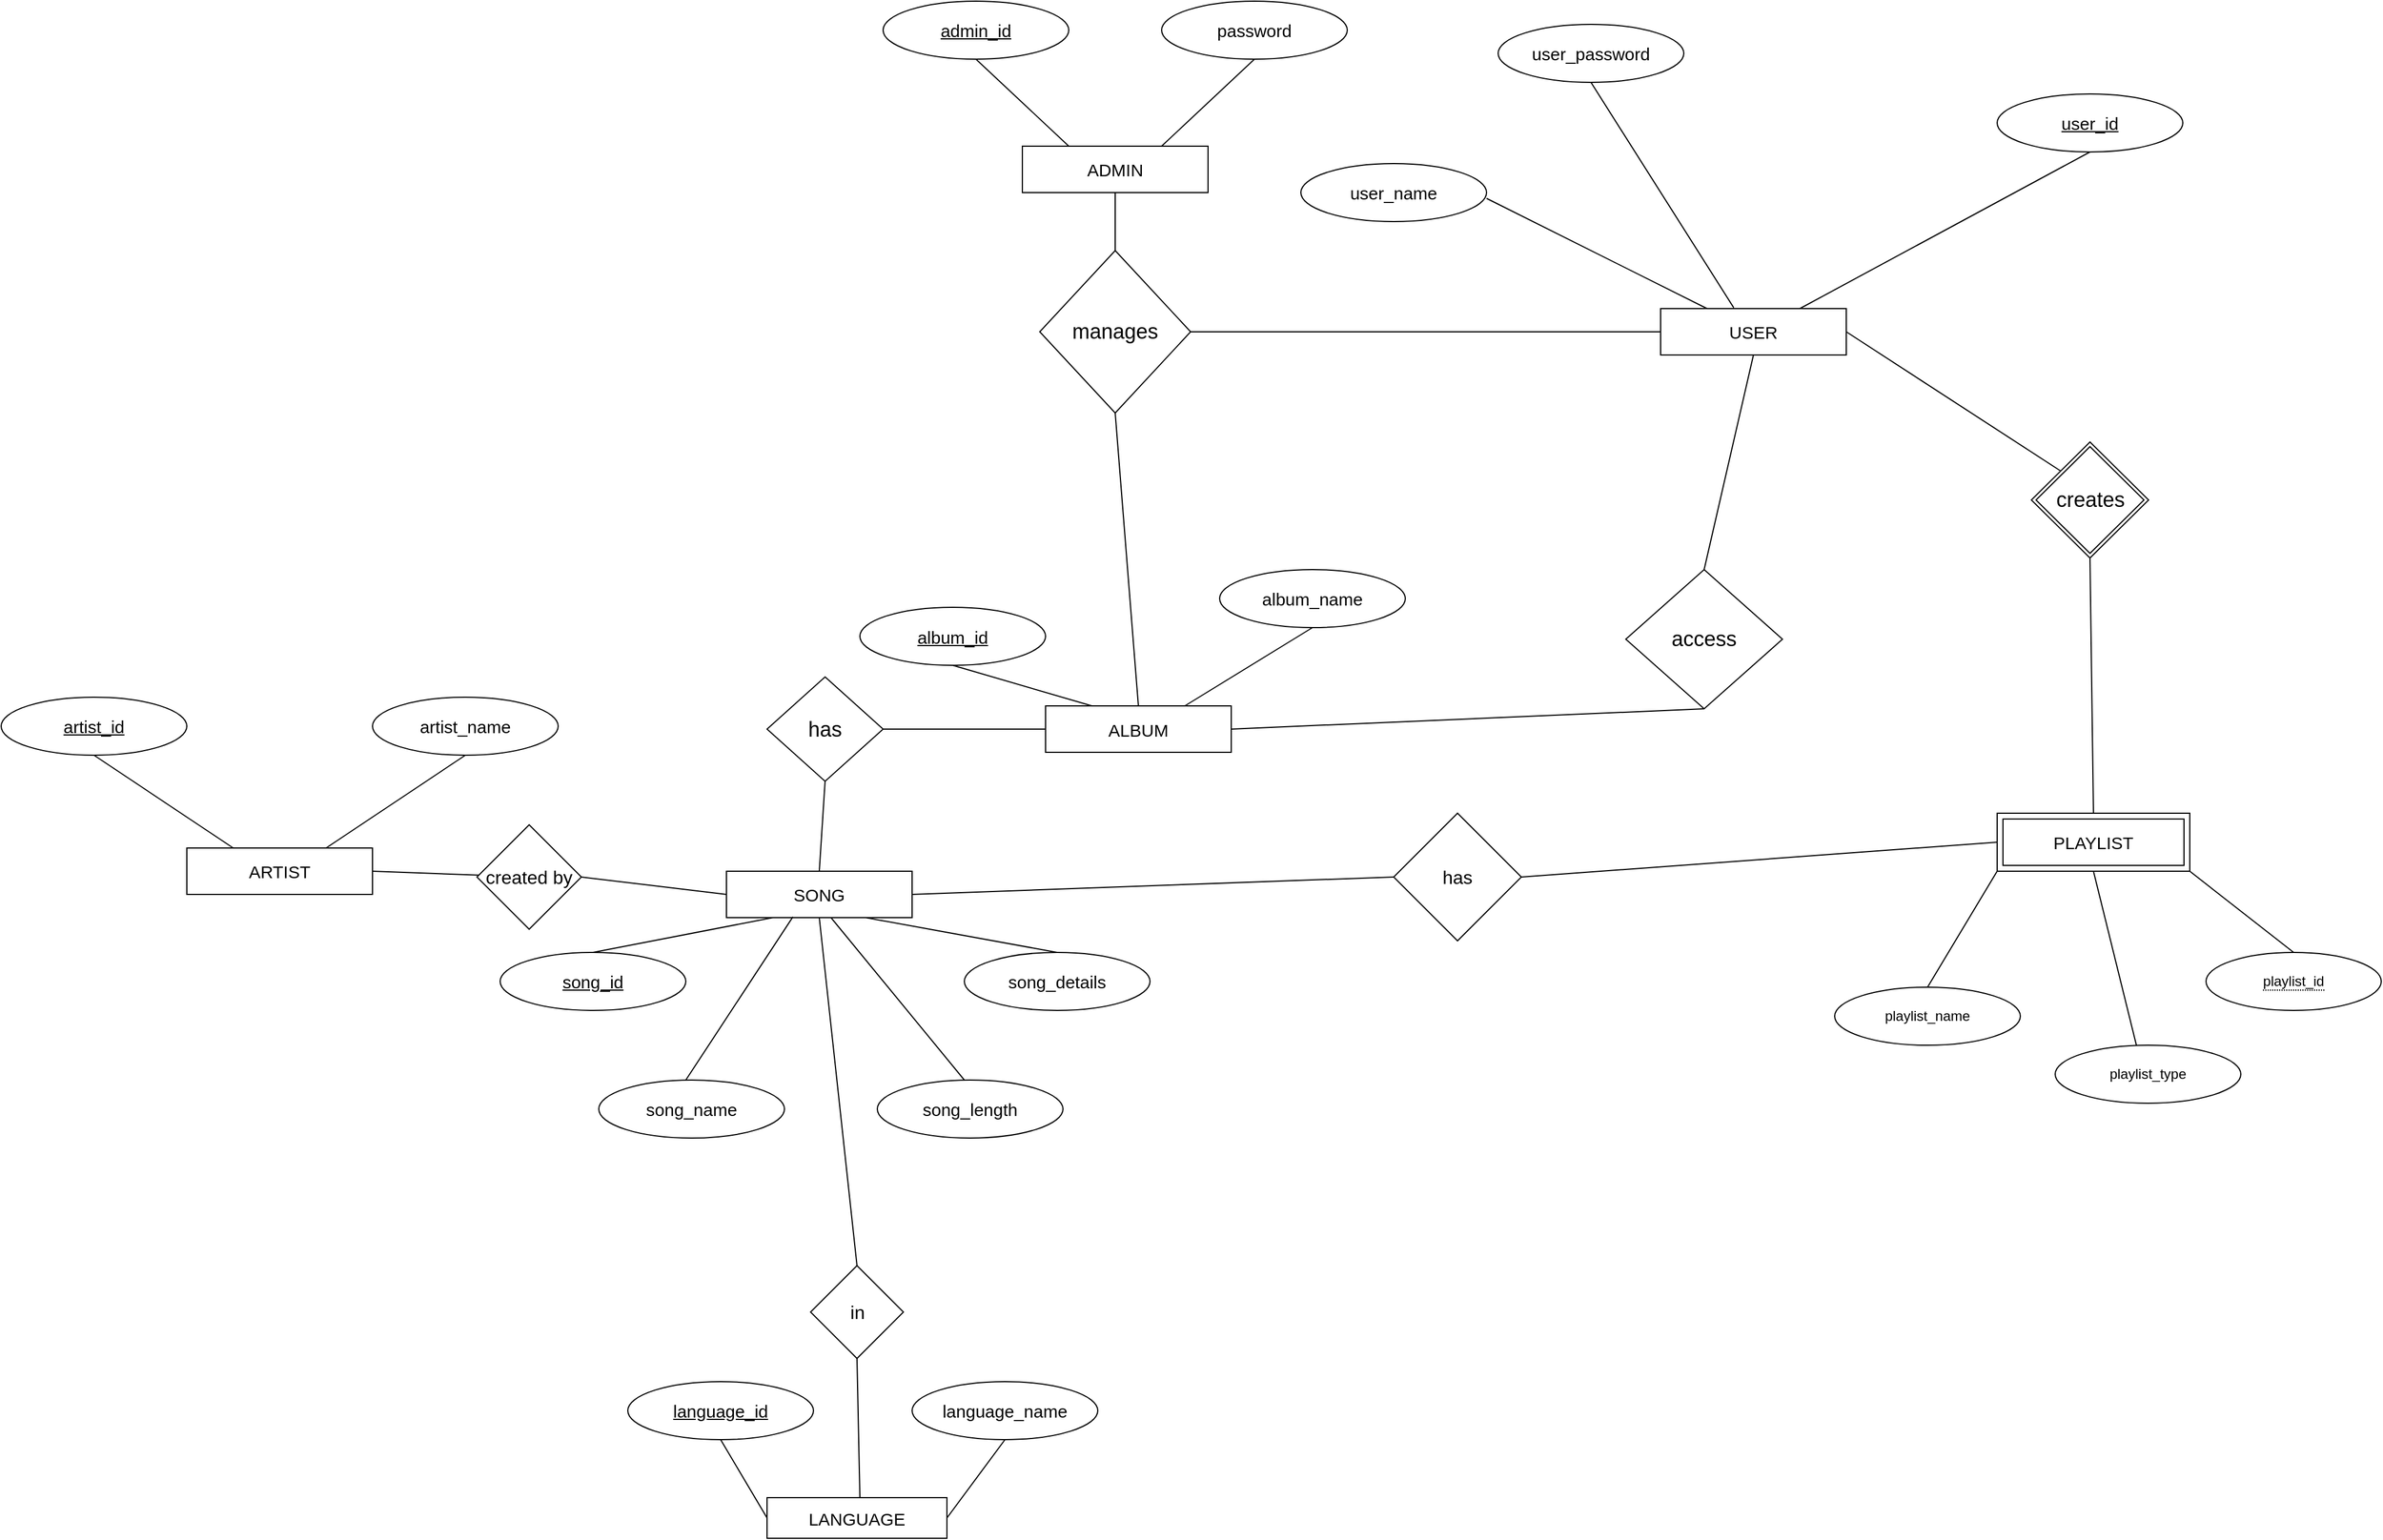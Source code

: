 <mxfile version="13.6.6" type="device"><diagram id="R2lEEEUBdFMjLlhIrx00" name="Page-1"><mxGraphModel dx="716" dy="-472" grid="1" gridSize="10" guides="1" tooltips="1" connect="1" arrows="1" fold="1" page="1" pageScale="1" pageWidth="1100" pageHeight="850" background="#FFFFFF" math="0" shadow="0" extFonts="Permanent Marker^https://fonts.googleapis.com/css?family=Permanent+Marker"><root><mxCell id="0"/><mxCell id="1" parent="0"/><mxCell id="kg1xSk9o4pVgwJsq4DUL-1" value="&lt;font style=&quot;font-size: 15px&quot;&gt;ADMIN&lt;/font&gt;" style="rounded=0;whiteSpace=wrap;html=1;" parent="1" vertex="1"><mxGeometry x="1370" y="1645" width="160" height="40" as="geometry"/></mxCell><mxCell id="kg1xSk9o4pVgwJsq4DUL-2" value="&lt;font style=&quot;font-size: 15px&quot;&gt;&lt;u&gt;admin_id&lt;/u&gt;&lt;/font&gt;" style="ellipse;whiteSpace=wrap;html=1;" parent="1" vertex="1"><mxGeometry x="1250" y="1520" width="160" height="50" as="geometry"/></mxCell><mxCell id="kg1xSk9o4pVgwJsq4DUL-3" value="&lt;font style=&quot;font-size: 15px&quot;&gt;password&lt;/font&gt;" style="ellipse;whiteSpace=wrap;html=1;" parent="1" vertex="1"><mxGeometry x="1490" y="1520" width="160" height="50" as="geometry"/></mxCell><mxCell id="kg1xSk9o4pVgwJsq4DUL-4" value="&lt;font style=&quot;font-size: 15px&quot;&gt;USER&lt;/font&gt;" style="rounded=0;whiteSpace=wrap;html=1;" parent="1" vertex="1"><mxGeometry x="1920" y="1785" width="160" height="40" as="geometry"/></mxCell><mxCell id="kg1xSk9o4pVgwJsq4DUL-5" value="&lt;font style=&quot;font-size: 15px&quot;&gt;user_name&lt;/font&gt;" style="ellipse;whiteSpace=wrap;html=1;" parent="1" vertex="1"><mxGeometry x="1610" y="1660" width="160" height="50" as="geometry"/></mxCell><mxCell id="kg1xSk9o4pVgwJsq4DUL-6" value="&lt;font style=&quot;font-size: 15px&quot;&gt;&lt;u&gt;user_id&lt;/u&gt;&lt;/font&gt;" style="ellipse;whiteSpace=wrap;html=1;" parent="1" vertex="1"><mxGeometry x="2210" y="1600" width="160" height="50" as="geometry"/></mxCell><mxCell id="kg1xSk9o4pVgwJsq4DUL-7" value="&lt;font style=&quot;font-size: 15px&quot;&gt;ALBUM&lt;/font&gt;" style="rounded=0;whiteSpace=wrap;html=1;" parent="1" vertex="1"><mxGeometry x="1390" y="2127.5" width="160" height="40" as="geometry"/></mxCell><mxCell id="kg1xSk9o4pVgwJsq4DUL-8" value="&lt;font style=&quot;font-size: 15px&quot;&gt;&lt;u&gt;album_id&lt;/u&gt;&lt;/font&gt;" style="ellipse;whiteSpace=wrap;html=1;" parent="1" vertex="1"><mxGeometry x="1230" y="2042.5" width="160" height="50" as="geometry"/></mxCell><mxCell id="kg1xSk9o4pVgwJsq4DUL-9" value="&lt;font style=&quot;font-size: 15px&quot;&gt;album_name&lt;/font&gt;" style="ellipse;whiteSpace=wrap;html=1;" parent="1" vertex="1"><mxGeometry x="1540" y="2010" width="160" height="50" as="geometry"/></mxCell><mxCell id="kg1xSk9o4pVgwJsq4DUL-10" value="&lt;font style=&quot;font-size: 15px&quot;&gt;LANGUAGE&lt;/font&gt;" style="rounded=0;whiteSpace=wrap;html=1;" parent="1" vertex="1"><mxGeometry x="1150" y="2810" width="155" height="35" as="geometry"/></mxCell><mxCell id="kg1xSk9o4pVgwJsq4DUL-11" value="&lt;font style=&quot;font-size: 15px&quot;&gt;&lt;u&gt;language_id&lt;/u&gt;&lt;/font&gt;" style="ellipse;whiteSpace=wrap;html=1;" parent="1" vertex="1"><mxGeometry x="1030" y="2710" width="160" height="50" as="geometry"/></mxCell><mxCell id="kg1xSk9o4pVgwJsq4DUL-12" value="&lt;font style=&quot;font-size: 15px&quot;&gt;language_name&lt;/font&gt;" style="ellipse;whiteSpace=wrap;html=1;" parent="1" vertex="1"><mxGeometry x="1275" y="2710" width="160" height="50" as="geometry"/></mxCell><mxCell id="kg1xSk9o4pVgwJsq4DUL-16" value="&lt;font style=&quot;font-size: 15px&quot;&gt;ARTIST&lt;/font&gt;" style="rounded=0;whiteSpace=wrap;html=1;" parent="1" vertex="1"><mxGeometry x="650" y="2250" width="160" height="40" as="geometry"/></mxCell><mxCell id="kg1xSk9o4pVgwJsq4DUL-17" value="&lt;font style=&quot;font-size: 15px&quot;&gt;&lt;u&gt;artist_id&lt;/u&gt;&lt;/font&gt;" style="ellipse;whiteSpace=wrap;html=1;" parent="1" vertex="1"><mxGeometry x="490" y="2120" width="160" height="50" as="geometry"/></mxCell><mxCell id="kg1xSk9o4pVgwJsq4DUL-18" value="&lt;font style=&quot;font-size: 15px&quot;&gt;artist_name&lt;/font&gt;" style="ellipse;whiteSpace=wrap;html=1;" parent="1" vertex="1"><mxGeometry x="810" y="2120" width="160" height="50" as="geometry"/></mxCell><mxCell id="kg1xSk9o4pVgwJsq4DUL-21" value="" style="endArrow=none;html=1;exitX=0.5;exitY=1;exitDx=0;exitDy=0;entryX=0.25;entryY=0;entryDx=0;entryDy=0;" parent="1" source="kg1xSk9o4pVgwJsq4DUL-2" target="kg1xSk9o4pVgwJsq4DUL-1" edge="1"><mxGeometry width="50" height="50" relative="1" as="geometry"><mxPoint x="1430" y="1815" as="sourcePoint"/><mxPoint x="1480" y="1765" as="targetPoint"/></mxGeometry></mxCell><mxCell id="kg1xSk9o4pVgwJsq4DUL-22" value="" style="endArrow=none;html=1;entryX=0.5;entryY=1;entryDx=0;entryDy=0;exitX=0.75;exitY=0;exitDx=0;exitDy=0;" parent="1" source="kg1xSk9o4pVgwJsq4DUL-1" target="kg1xSk9o4pVgwJsq4DUL-3" edge="1"><mxGeometry width="50" height="50" relative="1" as="geometry"><mxPoint x="1430" y="1815" as="sourcePoint"/><mxPoint x="1480" y="1765" as="targetPoint"/></mxGeometry></mxCell><mxCell id="kg1xSk9o4pVgwJsq4DUL-23" value="" style="endArrow=none;html=1;exitX=0.5;exitY=1;exitDx=0;exitDy=0;entryX=0.25;entryY=0;entryDx=0;entryDy=0;" parent="1" target="kg1xSk9o4pVgwJsq4DUL-4" edge="1"><mxGeometry width="50" height="50" relative="1" as="geometry"><mxPoint x="1770" y="1690" as="sourcePoint"/><mxPoint x="2015" y="1570" as="targetPoint"/></mxGeometry></mxCell><mxCell id="kg1xSk9o4pVgwJsq4DUL-24" value="" style="endArrow=none;html=1;exitX=0.75;exitY=0;exitDx=0;exitDy=0;entryX=0.5;entryY=1;entryDx=0;entryDy=0;" parent="1" source="kg1xSk9o4pVgwJsq4DUL-4" target="kg1xSk9o4pVgwJsq4DUL-6" edge="1"><mxGeometry width="50" height="50" relative="1" as="geometry"><mxPoint x="2195" y="1780" as="sourcePoint"/><mxPoint x="2245" y="1730" as="targetPoint"/></mxGeometry></mxCell><mxCell id="kg1xSk9o4pVgwJsq4DUL-25" value="" style="endArrow=none;html=1;exitX=0.5;exitY=1;exitDx=0;exitDy=0;entryX=0.25;entryY=0;entryDx=0;entryDy=0;" parent="1" source="kg1xSk9o4pVgwJsq4DUL-8" target="kg1xSk9o4pVgwJsq4DUL-7" edge="1"><mxGeometry width="50" height="50" relative="1" as="geometry"><mxPoint x="2085" y="2017.5" as="sourcePoint"/><mxPoint x="2135" y="1967.5" as="targetPoint"/></mxGeometry></mxCell><mxCell id="kg1xSk9o4pVgwJsq4DUL-26" value="" style="endArrow=none;html=1;exitX=0.5;exitY=1;exitDx=0;exitDy=0;entryX=0.75;entryY=0;entryDx=0;entryDy=0;" parent="1" source="kg1xSk9o4pVgwJsq4DUL-9" target="kg1xSk9o4pVgwJsq4DUL-7" edge="1"><mxGeometry width="50" height="50" relative="1" as="geometry"><mxPoint x="1685" y="2047.5" as="sourcePoint"/><mxPoint x="1735" y="1997.5" as="targetPoint"/></mxGeometry></mxCell><mxCell id="kg1xSk9o4pVgwJsq4DUL-27" value="" style="endArrow=none;html=1;exitX=0.5;exitY=1;exitDx=0;exitDy=0;entryX=0.25;entryY=0;entryDx=0;entryDy=0;" parent="1" source="kg1xSk9o4pVgwJsq4DUL-17" target="kg1xSk9o4pVgwJsq4DUL-16" edge="1"><mxGeometry width="50" height="50" relative="1" as="geometry"><mxPoint x="500" y="2230" as="sourcePoint"/><mxPoint x="550" y="2180" as="targetPoint"/></mxGeometry></mxCell><mxCell id="kg1xSk9o4pVgwJsq4DUL-28" value="" style="endArrow=none;html=1;exitX=0.5;exitY=1;exitDx=0;exitDy=0;entryX=0.75;entryY=0;entryDx=0;entryDy=0;" parent="1" source="kg1xSk9o4pVgwJsq4DUL-18" target="kg1xSk9o4pVgwJsq4DUL-16" edge="1"><mxGeometry width="50" height="50" relative="1" as="geometry"><mxPoint x="850" y="2140" as="sourcePoint"/><mxPoint x="900" y="2090" as="targetPoint"/></mxGeometry></mxCell><mxCell id="kg1xSk9o4pVgwJsq4DUL-29" value="" style="endArrow=none;html=1;exitX=0.5;exitY=1;exitDx=0;exitDy=0;entryX=0;entryY=0.5;entryDx=0;entryDy=0;" parent="1" source="kg1xSk9o4pVgwJsq4DUL-11" target="kg1xSk9o4pVgwJsq4DUL-10" edge="1"><mxGeometry width="50" height="50" relative="1" as="geometry"><mxPoint x="965" y="2620" as="sourcePoint"/><mxPoint x="1015" y="2570" as="targetPoint"/></mxGeometry></mxCell><mxCell id="kg1xSk9o4pVgwJsq4DUL-30" value="" style="endArrow=none;html=1;exitX=0.5;exitY=1;exitDx=0;exitDy=0;entryX=1;entryY=0.5;entryDx=0;entryDy=0;" parent="1" source="kg1xSk9o4pVgwJsq4DUL-12" target="kg1xSk9o4pVgwJsq4DUL-10" edge="1"><mxGeometry width="50" height="50" relative="1" as="geometry"><mxPoint x="1245" y="2530" as="sourcePoint"/><mxPoint x="1290" y="2810" as="targetPoint"/></mxGeometry></mxCell><mxCell id="kg1xSk9o4pVgwJsq4DUL-32" value="playlist_name" style="ellipse;whiteSpace=wrap;html=1;direction=west;" parent="1" vertex="1"><mxGeometry x="2070" y="2370" width="160" height="50" as="geometry"/></mxCell><mxCell id="kg1xSk9o4pVgwJsq4DUL-34" value="" style="endArrow=none;html=1;entryX=0;entryY=1;entryDx=0;entryDy=0;exitX=0.5;exitY=1;exitDx=0;exitDy=0;" parent="1" source="kg1xSk9o4pVgwJsq4DUL-32" target="kg1xSk9o4pVgwJsq4DUL-140" edge="1"><mxGeometry width="50" height="50" relative="1" as="geometry"><mxPoint x="2270" y="2410" as="sourcePoint"/><mxPoint x="2278" y="2160" as="targetPoint"/></mxGeometry></mxCell><mxCell id="kg1xSk9o4pVgwJsq4DUL-38" value="playlist_type" style="ellipse;whiteSpace=wrap;html=1;" parent="1" vertex="1"><mxGeometry x="2260" y="2420" width="160" height="50" as="geometry"/></mxCell><mxCell id="kg1xSk9o4pVgwJsq4DUL-40" value="" style="endArrow=none;html=1;entryX=0.5;entryY=0;entryDx=0;entryDy=0;exitX=1;exitY=1;exitDx=0;exitDy=0;" parent="1" source="kg1xSk9o4pVgwJsq4DUL-140" target="kg1xSk9o4pVgwJsq4DUL-145" edge="1"><mxGeometry width="50" height="50" relative="1" as="geometry"><mxPoint x="2235" y="2160" as="sourcePoint"/><mxPoint x="2116.5" y="2090" as="targetPoint"/><Array as="points"/></mxGeometry></mxCell><mxCell id="kg1xSk9o4pVgwJsq4DUL-41" value="" style="endArrow=none;html=1;exitX=0.5;exitY=1;exitDx=0;exitDy=0;" parent="1" source="kg1xSk9o4pVgwJsq4DUL-140" edge="1"><mxGeometry width="50" height="50" relative="1" as="geometry"><mxPoint x="2315" y="2160" as="sourcePoint"/><mxPoint x="2330" y="2420" as="targetPoint"/></mxGeometry></mxCell><mxCell id="kg1xSk9o4pVgwJsq4DUL-46" value="" style="endArrow=none;html=1;exitX=0.394;exitY=-0.017;exitDx=0;exitDy=0;entryX=0.5;entryY=1;entryDx=0;entryDy=0;exitPerimeter=0;" parent="1" source="kg1xSk9o4pVgwJsq4DUL-4" target="kg1xSk9o4pVgwJsq4DUL-47" edge="1"><mxGeometry width="50" height="50" relative="1" as="geometry"><mxPoint x="1910" y="1640" as="sourcePoint"/><mxPoint x="1900" y="1600" as="targetPoint"/></mxGeometry></mxCell><mxCell id="kg1xSk9o4pVgwJsq4DUL-47" value="&lt;font style=&quot;font-size: 15px&quot;&gt;user_password&lt;/font&gt;" style="ellipse;whiteSpace=wrap;html=1;" parent="1" vertex="1"><mxGeometry x="1780" y="1540" width="160" height="50" as="geometry"/></mxCell><mxCell id="kg1xSk9o4pVgwJsq4DUL-71" value="&lt;font style=&quot;font-size: 18px&quot;&gt;access&lt;/font&gt;" style="rhombus;whiteSpace=wrap;html=1;" parent="1" vertex="1"><mxGeometry x="1890" y="2010" width="135" height="120" as="geometry"/></mxCell><mxCell id="kg1xSk9o4pVgwJsq4DUL-72" value="" style="endArrow=none;html=1;entryX=0.5;entryY=1;entryDx=0;entryDy=0;exitX=0.5;exitY=0;exitDx=0;exitDy=0;" parent="1" target="kg1xSk9o4pVgwJsq4DUL-4" edge="1" source="kg1xSk9o4pVgwJsq4DUL-71"><mxGeometry width="50" height="50" relative="1" as="geometry"><mxPoint x="2030" y="1670" as="sourcePoint"/><mxPoint x="2030" y="1720" as="targetPoint"/></mxGeometry></mxCell><mxCell id="kg1xSk9o4pVgwJsq4DUL-79" value="" style="endArrow=none;html=1;exitX=0.5;exitY=1;exitDx=0;exitDy=0;entryX=0.5;entryY=0;entryDx=0;entryDy=0;" parent="1" target="kg1xSk9o4pVgwJsq4DUL-140" edge="1" source="kg1xSk9o4pVgwJsq4DUL-141"><mxGeometry width="50" height="50" relative="1" as="geometry"><mxPoint x="2070" y="2220" as="sourcePoint"/><mxPoint x="2181" y="2200" as="targetPoint"/></mxGeometry></mxCell><mxCell id="kg1xSk9o4pVgwJsq4DUL-81" value="" style="endArrow=none;html=1;exitX=1;exitY=0.5;exitDx=0;exitDy=0;entryX=0;entryY=0;entryDx=0;entryDy=0;" parent="1" source="kg1xSk9o4pVgwJsq4DUL-4" target="kg1xSk9o4pVgwJsq4DUL-141" edge="1"><mxGeometry width="50" height="50" relative="1" as="geometry"><mxPoint x="2110.0" y="1750" as="sourcePoint"/><mxPoint x="2260" y="1925" as="targetPoint"/></mxGeometry></mxCell><mxCell id="kg1xSk9o4pVgwJsq4DUL-87" value="&lt;font style=&quot;font-size: 18px&quot;&gt;manages&lt;/font&gt;" style="rhombus;whiteSpace=wrap;html=1;" parent="1" vertex="1"><mxGeometry x="1385" y="1735" width="130" height="140" as="geometry"/></mxCell><mxCell id="kg1xSk9o4pVgwJsq4DUL-88" value="" style="endArrow=none;html=1;entryX=0.5;entryY=1;entryDx=0;entryDy=0;exitX=0.5;exitY=0;exitDx=0;exitDy=0;" parent="1" source="kg1xSk9o4pVgwJsq4DUL-87" target="kg1xSk9o4pVgwJsq4DUL-1" edge="1"><mxGeometry width="50" height="50" relative="1" as="geometry"><mxPoint x="1440" y="1895" as="sourcePoint"/><mxPoint x="1490" y="1845" as="targetPoint"/></mxGeometry></mxCell><mxCell id="kg1xSk9o4pVgwJsq4DUL-122" value="&lt;font style=&quot;font-size: 18px&quot;&gt;has&lt;/font&gt;" style="rhombus;whiteSpace=wrap;html=1;" parent="1" vertex="1"><mxGeometry x="1150" y="2102.5" width="100" height="90" as="geometry"/></mxCell><mxCell id="kg1xSk9o4pVgwJsq4DUL-140" value="&lt;span style=&quot;font-size: 15px&quot;&gt;PLAYLIST&lt;/span&gt;" style="shape=ext;margin=3;double=1;whiteSpace=wrap;html=1;align=center;rounded=0;strokeWidth=1;" parent="1" vertex="1"><mxGeometry x="2210" y="2220" width="166" height="50" as="geometry"/></mxCell><mxCell id="kg1xSk9o4pVgwJsq4DUL-141" value="&lt;span style=&quot;font-size: 18px&quot;&gt;creates&lt;/span&gt;" style="shape=rhombus;double=1;perimeter=rhombusPerimeter;whiteSpace=wrap;html=1;align=center;rounded=0;strokeWidth=1;" parent="1" vertex="1"><mxGeometry x="2239.5" y="1900" width="101" height="100" as="geometry"/></mxCell><mxCell id="kg1xSk9o4pVgwJsq4DUL-143" value="" style="endArrow=none;html=1;exitX=0;exitY=0.5;exitDx=0;exitDy=0;entryX=1;entryY=0.5;entryDx=0;entryDy=0;" parent="1" source="kg1xSk9o4pVgwJsq4DUL-7" target="kg1xSk9o4pVgwJsq4DUL-122" edge="1"><mxGeometry width="50" height="50" relative="1" as="geometry"><mxPoint x="1840" y="2152.5" as="sourcePoint"/><mxPoint x="1760" y="2147.5" as="targetPoint"/></mxGeometry></mxCell><mxCell id="kg1xSk9o4pVgwJsq4DUL-144" value="" style="endArrow=none;html=1;entryX=0.5;entryY=1;entryDx=0;entryDy=0;" parent="1" target="8Lr6jSqnlXQ37iF15M7Y-46" edge="1"><mxGeometry width="50" height="50" relative="1" as="geometry"><mxPoint x="1230" y="2810" as="sourcePoint"/><mxPoint x="1225" y="2720" as="targetPoint"/></mxGeometry></mxCell><mxCell id="kg1xSk9o4pVgwJsq4DUL-145" value="&lt;span style=&quot;border-bottom: 1px dotted&quot;&gt;playlist_id&lt;/span&gt;" style="ellipse;whiteSpace=wrap;html=1;align=center;rounded=0;strokeWidth=1;" parent="1" vertex="1"><mxGeometry x="2390" y="2340" width="151" height="50" as="geometry"/></mxCell><mxCell id="8Lr6jSqnlXQ37iF15M7Y-10" value="&lt;font style=&quot;font-size: 15px&quot;&gt;SONG&lt;/font&gt;" style="rounded=0;whiteSpace=wrap;html=1;" vertex="1" parent="1"><mxGeometry x="1115" y="2270" width="160" height="40" as="geometry"/></mxCell><mxCell id="8Lr6jSqnlXQ37iF15M7Y-11" value="&lt;font style=&quot;font-size: 15px&quot;&gt;&lt;u&gt;song_id&lt;/u&gt;&lt;/font&gt;" style="ellipse;whiteSpace=wrap;html=1;" vertex="1" parent="1"><mxGeometry x="920" y="2340" width="160" height="50" as="geometry"/></mxCell><mxCell id="8Lr6jSqnlXQ37iF15M7Y-12" value="&lt;font style=&quot;font-size: 15px&quot;&gt;song_name&lt;/font&gt;" style="ellipse;whiteSpace=wrap;html=1;" vertex="1" parent="1"><mxGeometry x="1005" y="2450" width="160" height="50" as="geometry"/></mxCell><mxCell id="8Lr6jSqnlXQ37iF15M7Y-13" value="&lt;font style=&quot;font-size: 15px&quot;&gt;song_length&lt;/font&gt;" style="ellipse;whiteSpace=wrap;html=1;" vertex="1" parent="1"><mxGeometry x="1245" y="2450" width="160" height="50" as="geometry"/></mxCell><mxCell id="8Lr6jSqnlXQ37iF15M7Y-14" value="&lt;font style=&quot;font-size: 15px&quot;&gt;song_details&lt;/font&gt;" style="ellipse;whiteSpace=wrap;html=1;" vertex="1" parent="1"><mxGeometry x="1320" y="2340" width="160" height="50" as="geometry"/></mxCell><mxCell id="8Lr6jSqnlXQ37iF15M7Y-15" value="" style="endArrow=none;html=1;exitX=0.5;exitY=0;exitDx=0;exitDy=0;entryX=0.25;entryY=1;entryDx=0;entryDy=0;" edge="1" parent="1" source="8Lr6jSqnlXQ37iF15M7Y-11" target="8Lr6jSqnlXQ37iF15M7Y-10"><mxGeometry width="50" height="50" relative="1" as="geometry"><mxPoint x="1030" y="2220" as="sourcePoint"/><mxPoint x="1080" y="2170" as="targetPoint"/></mxGeometry></mxCell><mxCell id="8Lr6jSqnlXQ37iF15M7Y-16" value="" style="endArrow=none;html=1;entryX=0.5;entryY=0;entryDx=0;entryDy=0;exitX=0.75;exitY=1;exitDx=0;exitDy=0;" edge="1" parent="1" source="8Lr6jSqnlXQ37iF15M7Y-10" target="8Lr6jSqnlXQ37iF15M7Y-14"><mxGeometry width="50" height="50" relative="1" as="geometry"><mxPoint x="1030" y="2220" as="sourcePoint"/><mxPoint x="1080" y="2170" as="targetPoint"/></mxGeometry></mxCell><mxCell id="8Lr6jSqnlXQ37iF15M7Y-17" value="" style="endArrow=none;html=1;exitX=0.5;exitY=0;exitDx=0;exitDy=0;entryX=0.563;entryY=1;entryDx=0;entryDy=0;entryPerimeter=0;" edge="1" parent="1" target="8Lr6jSqnlXQ37iF15M7Y-10"><mxGeometry width="50" height="50" relative="1" as="geometry"><mxPoint x="1320" y="2450" as="sourcePoint"/><mxPoint x="1080" y="2170" as="targetPoint"/></mxGeometry></mxCell><mxCell id="8Lr6jSqnlXQ37iF15M7Y-18" value="" style="endArrow=none;html=1;exitX=0.5;exitY=0;exitDx=0;exitDy=0;entryX=0.358;entryY=0.983;entryDx=0;entryDy=0;entryPerimeter=0;" edge="1" parent="1" target="8Lr6jSqnlXQ37iF15M7Y-10"><mxGeometry width="50" height="50" relative="1" as="geometry"><mxPoint x="1080" y="2450" as="sourcePoint"/><mxPoint x="1080" y="2170" as="targetPoint"/></mxGeometry></mxCell><mxCell id="8Lr6jSqnlXQ37iF15M7Y-22" value="" style="endArrow=none;html=1;exitX=0.5;exitY=0;exitDx=0;exitDy=0;entryX=0.5;entryY=1;entryDx=0;entryDy=0;" edge="1" parent="1" source="8Lr6jSqnlXQ37iF15M7Y-10" target="kg1xSk9o4pVgwJsq4DUL-122"><mxGeometry width="50" height="50" relative="1" as="geometry"><mxPoint x="1000" y="2230" as="sourcePoint"/><mxPoint x="1050" y="2180" as="targetPoint"/></mxGeometry></mxCell><mxCell id="8Lr6jSqnlXQ37iF15M7Y-32" value="" style="endArrow=none;html=1;exitX=1;exitY=0.5;exitDx=0;exitDy=0;" edge="1" parent="1" source="kg1xSk9o4pVgwJsq4DUL-16" target="8Lr6jSqnlXQ37iF15M7Y-44"><mxGeometry width="50" height="50" relative="1" as="geometry"><mxPoint x="1070" y="2180" as="sourcePoint"/><mxPoint x="880" y="2270" as="targetPoint"/></mxGeometry></mxCell><mxCell id="8Lr6jSqnlXQ37iF15M7Y-33" value="" style="endArrow=none;html=1;exitX=0.5;exitY=0;exitDx=0;exitDy=0;entryX=0.5;entryY=1;entryDx=0;entryDy=0;" edge="1" parent="1" source="kg1xSk9o4pVgwJsq4DUL-7" target="kg1xSk9o4pVgwJsq4DUL-87"><mxGeometry width="50" height="50" relative="1" as="geometry"><mxPoint x="1380" y="1970" as="sourcePoint"/><mxPoint x="1450" y="1880" as="targetPoint"/></mxGeometry></mxCell><mxCell id="8Lr6jSqnlXQ37iF15M7Y-35" value="" style="endArrow=none;html=1;entryX=0.5;entryY=1;entryDx=0;entryDy=0;exitX=1;exitY=0.5;exitDx=0;exitDy=0;" edge="1" parent="1" source="kg1xSk9o4pVgwJsq4DUL-7" target="kg1xSk9o4pVgwJsq4DUL-71"><mxGeometry width="50" height="50" relative="1" as="geometry"><mxPoint x="1890" y="1880" as="sourcePoint"/><mxPoint x="1940" y="1830" as="targetPoint"/></mxGeometry></mxCell><mxCell id="8Lr6jSqnlXQ37iF15M7Y-39" value="&lt;font size=&quot;3&quot;&gt;has&lt;/font&gt;" style="rhombus;whiteSpace=wrap;html=1;" vertex="1" parent="1"><mxGeometry x="1690" y="2220" width="110" height="110" as="geometry"/></mxCell><mxCell id="8Lr6jSqnlXQ37iF15M7Y-40" value="" style="endArrow=none;html=1;exitX=1;exitY=0.5;exitDx=0;exitDy=0;entryX=0;entryY=0.5;entryDx=0;entryDy=0;" edge="1" parent="1" source="8Lr6jSqnlXQ37iF15M7Y-39" target="kg1xSk9o4pVgwJsq4DUL-140"><mxGeometry width="50" height="50" relative="1" as="geometry"><mxPoint x="1890" y="1880" as="sourcePoint"/><mxPoint x="1940" y="1830" as="targetPoint"/></mxGeometry></mxCell><mxCell id="8Lr6jSqnlXQ37iF15M7Y-41" value="" style="endArrow=none;html=1;exitX=0;exitY=0.5;exitDx=0;exitDy=0;entryX=1;entryY=0.5;entryDx=0;entryDy=0;" edge="1" parent="1" source="8Lr6jSqnlXQ37iF15M7Y-39" target="8Lr6jSqnlXQ37iF15M7Y-10"><mxGeometry width="50" height="50" relative="1" as="geometry"><mxPoint x="1890" y="1880" as="sourcePoint"/><mxPoint x="1440" y="2310" as="targetPoint"/></mxGeometry></mxCell><mxCell id="8Lr6jSqnlXQ37iF15M7Y-42" value="" style="endArrow=none;html=1;entryX=1;entryY=0.5;entryDx=0;entryDy=0;exitX=0;exitY=0.5;exitDx=0;exitDy=0;" edge="1" parent="1" source="kg1xSk9o4pVgwJsq4DUL-4" target="kg1xSk9o4pVgwJsq4DUL-87"><mxGeometry width="50" height="50" relative="1" as="geometry"><mxPoint x="1890" y="1870" as="sourcePoint"/><mxPoint x="1940" y="1820" as="targetPoint"/></mxGeometry></mxCell><mxCell id="8Lr6jSqnlXQ37iF15M7Y-44" value="&lt;font size=&quot;3&quot;&gt;created by&lt;/font&gt;" style="rhombus;whiteSpace=wrap;html=1;" vertex="1" parent="1"><mxGeometry x="900" y="2230" width="90" height="90" as="geometry"/></mxCell><mxCell id="8Lr6jSqnlXQ37iF15M7Y-45" value="" style="endArrow=none;html=1;exitX=1;exitY=0.5;exitDx=0;exitDy=0;entryX=0;entryY=0.5;entryDx=0;entryDy=0;" edge="1" parent="1" source="8Lr6jSqnlXQ37iF15M7Y-44" target="8Lr6jSqnlXQ37iF15M7Y-10"><mxGeometry width="50" height="50" relative="1" as="geometry"><mxPoint x="1740" y="1940" as="sourcePoint"/><mxPoint x="1790" y="1890" as="targetPoint"/></mxGeometry></mxCell><mxCell id="8Lr6jSqnlXQ37iF15M7Y-46" value="&lt;font size=&quot;3&quot;&gt;in&lt;/font&gt;" style="rhombus;whiteSpace=wrap;html=1;" vertex="1" parent="1"><mxGeometry x="1187.5" y="2610" width="80" height="80" as="geometry"/></mxCell><mxCell id="8Lr6jSqnlXQ37iF15M7Y-47" value="" style="endArrow=none;html=1;entryX=0.5;entryY=1;entryDx=0;entryDy=0;exitX=0.5;exitY=0;exitDx=0;exitDy=0;" edge="1" parent="1" source="8Lr6jSqnlXQ37iF15M7Y-46" target="8Lr6jSqnlXQ37iF15M7Y-10"><mxGeometry width="50" height="50" relative="1" as="geometry"><mxPoint x="1570" y="2610" as="sourcePoint"/><mxPoint x="1620" y="2560" as="targetPoint"/></mxGeometry></mxCell></root></mxGraphModel></diagram></mxfile>